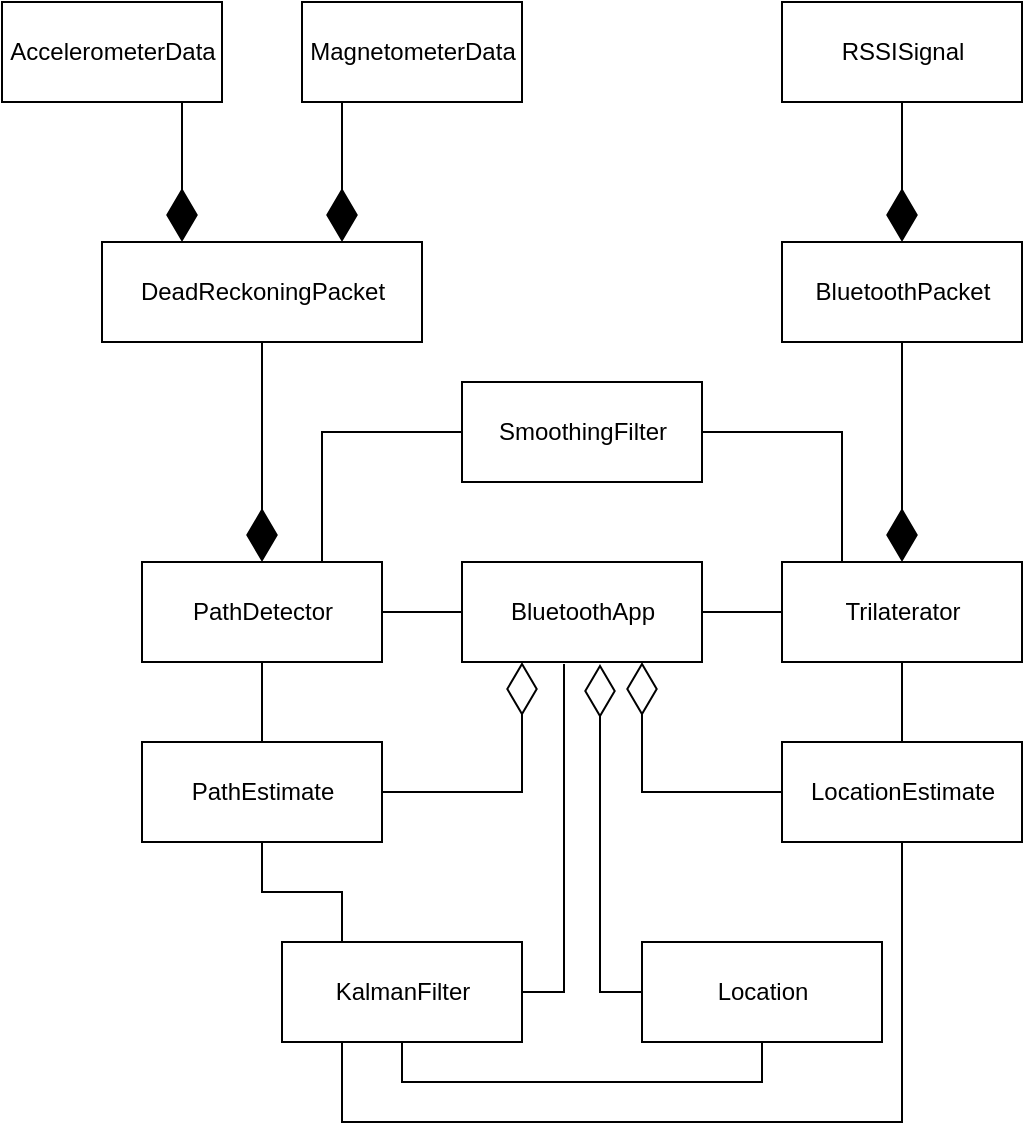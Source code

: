 <mxfile version="13.7.9" type="device"><diagram id="mVz0nvGgMlB4liz4QskL" name="Page-1"><mxGraphModel dx="1422" dy="822" grid="1" gridSize="10" guides="1" tooltips="1" connect="1" arrows="1" fold="1" page="1" pageScale="1" pageWidth="850" pageHeight="1100" math="0" shadow="0"><root><mxCell id="0"/><mxCell id="1" parent="0"/><mxCell id="mBkdYC-WJ8b8P82vH1jR-61" value="AccelerometerData" style="html=1;" vertex="1" parent="1"><mxGeometry x="50" y="40" width="110" height="50" as="geometry"/></mxCell><mxCell id="mBkdYC-WJ8b8P82vH1jR-62" value="MagnetometerData" style="html=1;" vertex="1" parent="1"><mxGeometry x="200" y="40" width="110" height="50" as="geometry"/></mxCell><mxCell id="mBkdYC-WJ8b8P82vH1jR-63" value="RSSISignal" style="html=1;" vertex="1" parent="1"><mxGeometry x="440" y="40" width="120" height="50" as="geometry"/></mxCell><mxCell id="mBkdYC-WJ8b8P82vH1jR-64" value="BluetoothPacket" style="html=1;" vertex="1" parent="1"><mxGeometry x="440" y="160" width="120" height="50" as="geometry"/></mxCell><mxCell id="mBkdYC-WJ8b8P82vH1jR-158" style="edgeStyle=orthogonalEdgeStyle;rounded=0;orthogonalLoop=1;jettySize=auto;html=1;exitX=1;exitY=0.5;exitDx=0;exitDy=0;entryX=0.25;entryY=0;entryDx=0;entryDy=0;startArrow=none;startFill=0;endArrow=none;endFill=0;" edge="1" parent="1" source="mBkdYC-WJ8b8P82vH1jR-65" target="mBkdYC-WJ8b8P82vH1jR-110"><mxGeometry relative="1" as="geometry"/></mxCell><mxCell id="mBkdYC-WJ8b8P82vH1jR-65" value="SmoothingFilter" style="html=1;" vertex="1" parent="1"><mxGeometry x="280" y="230" width="120" height="50" as="geometry"/></mxCell><mxCell id="mBkdYC-WJ8b8P82vH1jR-66" value="DeadReckoningPacket" style="html=1;" vertex="1" parent="1"><mxGeometry x="100" y="160" width="160" height="50" as="geometry"/></mxCell><mxCell id="mBkdYC-WJ8b8P82vH1jR-150" style="edgeStyle=orthogonalEdgeStyle;rounded=0;orthogonalLoop=1;jettySize=auto;html=1;exitX=1;exitY=0.5;exitDx=0;exitDy=0;entryX=0.25;entryY=1;entryDx=0;entryDy=0;endArrow=diamondThin;endFill=0;startArrow=none;startFill=0;endSize=24;" edge="1" parent="1" source="mBkdYC-WJ8b8P82vH1jR-68" target="mBkdYC-WJ8b8P82vH1jR-90"><mxGeometry relative="1" as="geometry"/></mxCell><mxCell id="mBkdYC-WJ8b8P82vH1jR-161" style="edgeStyle=orthogonalEdgeStyle;rounded=0;orthogonalLoop=1;jettySize=auto;html=1;exitX=0.5;exitY=0;exitDx=0;exitDy=0;entryX=0.5;entryY=1;entryDx=0;entryDy=0;startArrow=none;startFill=0;endArrow=none;endFill=0;" edge="1" parent="1" source="mBkdYC-WJ8b8P82vH1jR-68" target="mBkdYC-WJ8b8P82vH1jR-70"><mxGeometry relative="1" as="geometry"/></mxCell><mxCell id="mBkdYC-WJ8b8P82vH1jR-166" style="edgeStyle=orthogonalEdgeStyle;rounded=0;orthogonalLoop=1;jettySize=auto;html=1;exitX=0.5;exitY=1;exitDx=0;exitDy=0;entryX=0.25;entryY=0;entryDx=0;entryDy=0;startArrow=none;startFill=0;endArrow=none;endFill=0;endSize=6;strokeWidth=1;" edge="1" parent="1" source="mBkdYC-WJ8b8P82vH1jR-68" target="mBkdYC-WJ8b8P82vH1jR-72"><mxGeometry relative="1" as="geometry"><Array as="points"><mxPoint x="180" y="485"/><mxPoint x="220" y="485"/></Array></mxGeometry></mxCell><mxCell id="mBkdYC-WJ8b8P82vH1jR-68" value="PathEstimate" style="html=1;" vertex="1" parent="1"><mxGeometry x="120" y="410" width="120" height="50" as="geometry"/></mxCell><mxCell id="mBkdYC-WJ8b8P82vH1jR-144" style="edgeStyle=orthogonalEdgeStyle;rounded=0;orthogonalLoop=1;jettySize=auto;html=1;exitX=1;exitY=0.5;exitDx=0;exitDy=0;entryX=0;entryY=0.5;entryDx=0;entryDy=0;endArrow=none;endFill=0;" edge="1" parent="1" source="mBkdYC-WJ8b8P82vH1jR-70" target="mBkdYC-WJ8b8P82vH1jR-90"><mxGeometry relative="1" as="geometry"/></mxCell><mxCell id="mBkdYC-WJ8b8P82vH1jR-159" style="edgeStyle=orthogonalEdgeStyle;rounded=0;orthogonalLoop=1;jettySize=auto;html=1;exitX=0.75;exitY=0;exitDx=0;exitDy=0;entryX=0;entryY=0.5;entryDx=0;entryDy=0;startArrow=none;startFill=0;endArrow=none;endFill=0;" edge="1" parent="1" source="mBkdYC-WJ8b8P82vH1jR-70" target="mBkdYC-WJ8b8P82vH1jR-65"><mxGeometry relative="1" as="geometry"/></mxCell><mxCell id="mBkdYC-WJ8b8P82vH1jR-70" value="PathDetector" style="html=1;" vertex="1" parent="1"><mxGeometry x="120" y="320" width="120" height="50" as="geometry"/></mxCell><mxCell id="mBkdYC-WJ8b8P82vH1jR-149" style="edgeStyle=orthogonalEdgeStyle;rounded=0;orthogonalLoop=1;jettySize=auto;html=1;exitX=0;exitY=0.5;exitDx=0;exitDy=0;entryX=0.75;entryY=1;entryDx=0;entryDy=0;endArrow=diamondThin;endFill=0;startArrow=none;startFill=0;strokeWidth=1;endSize=24;" edge="1" parent="1" source="mBkdYC-WJ8b8P82vH1jR-71" target="mBkdYC-WJ8b8P82vH1jR-90"><mxGeometry relative="1" as="geometry"/></mxCell><mxCell id="mBkdYC-WJ8b8P82vH1jR-168" style="edgeStyle=orthogonalEdgeStyle;rounded=0;orthogonalLoop=1;jettySize=auto;html=1;exitX=0.5;exitY=1;exitDx=0;exitDy=0;entryX=0.25;entryY=1;entryDx=0;entryDy=0;startArrow=none;startFill=0;endArrow=none;endFill=0;endSize=6;strokeWidth=1;" edge="1" parent="1" source="mBkdYC-WJ8b8P82vH1jR-71" target="mBkdYC-WJ8b8P82vH1jR-72"><mxGeometry relative="1" as="geometry"><Array as="points"><mxPoint x="500" y="600"/><mxPoint x="220" y="600"/></Array></mxGeometry></mxCell><mxCell id="mBkdYC-WJ8b8P82vH1jR-71" value="LocationEstimate" style="html=1;" vertex="1" parent="1"><mxGeometry x="440" y="410" width="120" height="50" as="geometry"/></mxCell><mxCell id="mBkdYC-WJ8b8P82vH1jR-153" style="edgeStyle=orthogonalEdgeStyle;rounded=0;orthogonalLoop=1;jettySize=auto;html=1;exitX=1;exitY=0.5;exitDx=0;exitDy=0;entryX=0.425;entryY=1.02;entryDx=0;entryDy=0;entryPerimeter=0;endArrow=none;endFill=0;" edge="1" parent="1" source="mBkdYC-WJ8b8P82vH1jR-72" target="mBkdYC-WJ8b8P82vH1jR-90"><mxGeometry relative="1" as="geometry"/></mxCell><mxCell id="mBkdYC-WJ8b8P82vH1jR-155" style="edgeStyle=orthogonalEdgeStyle;rounded=0;orthogonalLoop=1;jettySize=auto;html=1;exitX=0.5;exitY=1;exitDx=0;exitDy=0;entryX=0.5;entryY=1;entryDx=0;entryDy=0;endArrow=none;endFill=0;" edge="1" parent="1" source="mBkdYC-WJ8b8P82vH1jR-72" target="mBkdYC-WJ8b8P82vH1jR-73"><mxGeometry relative="1" as="geometry"/></mxCell><mxCell id="mBkdYC-WJ8b8P82vH1jR-72" value="KalmanFilter" style="html=1;" vertex="1" parent="1"><mxGeometry x="190" y="510" width="120" height="50" as="geometry"/></mxCell><mxCell id="mBkdYC-WJ8b8P82vH1jR-73" value="Location" style="html=1;" vertex="1" parent="1"><mxGeometry x="370" y="510" width="120" height="50" as="geometry"/></mxCell><mxCell id="mBkdYC-WJ8b8P82vH1jR-77" value="" style="endArrow=diamondThin;endFill=1;endSize=24;html=1;entryX=0.5;entryY=0;entryDx=0;entryDy=0;exitX=0.5;exitY=1;exitDx=0;exitDy=0;" edge="1" parent="1" source="mBkdYC-WJ8b8P82vH1jR-63" target="mBkdYC-WJ8b8P82vH1jR-64"><mxGeometry width="160" relative="1" as="geometry"><mxPoint x="100" y="610" as="sourcePoint"/><mxPoint x="260" y="610" as="targetPoint"/></mxGeometry></mxCell><mxCell id="mBkdYC-WJ8b8P82vH1jR-143" style="edgeStyle=orthogonalEdgeStyle;rounded=0;orthogonalLoop=1;jettySize=auto;html=1;exitX=1;exitY=0.5;exitDx=0;exitDy=0;entryX=0;entryY=0.5;entryDx=0;entryDy=0;endArrow=none;endFill=0;" edge="1" parent="1" source="mBkdYC-WJ8b8P82vH1jR-90" target="mBkdYC-WJ8b8P82vH1jR-110"><mxGeometry relative="1" as="geometry"/></mxCell><mxCell id="mBkdYC-WJ8b8P82vH1jR-90" value="BluetoothApp" style="html=1;" vertex="1" parent="1"><mxGeometry x="280" y="320" width="120" height="50" as="geometry"/></mxCell><mxCell id="mBkdYC-WJ8b8P82vH1jR-94" value="" style="endArrow=diamondThin;endFill=1;endSize=24;html=1;exitX=0.25;exitY=1;exitDx=0;exitDy=0;entryX=0.75;entryY=0;entryDx=0;entryDy=0;edgeStyle=orthogonalEdgeStyle;rounded=0;" edge="1" parent="1" source="mBkdYC-WJ8b8P82vH1jR-62" target="mBkdYC-WJ8b8P82vH1jR-66"><mxGeometry width="160" relative="1" as="geometry"><mxPoint x="200" y="130" as="sourcePoint"/><mxPoint x="360" y="130" as="targetPoint"/><Array as="points"><mxPoint x="220" y="90"/></Array></mxGeometry></mxCell><mxCell id="mBkdYC-WJ8b8P82vH1jR-96" value="" style="endArrow=diamondThin;endFill=1;endSize=24;html=1;exitX=0.75;exitY=1;exitDx=0;exitDy=0;entryX=0.25;entryY=0;entryDx=0;entryDy=0;edgeStyle=orthogonalEdgeStyle;rounded=0;" edge="1" parent="1" source="mBkdYC-WJ8b8P82vH1jR-61" target="mBkdYC-WJ8b8P82vH1jR-66"><mxGeometry width="160" relative="1" as="geometry"><mxPoint x="-40" y="120" as="sourcePoint"/><mxPoint x="120" y="120" as="targetPoint"/><Array as="points"><mxPoint x="140" y="90"/></Array></mxGeometry></mxCell><mxCell id="mBkdYC-WJ8b8P82vH1jR-156" style="edgeStyle=orthogonalEdgeStyle;rounded=0;orthogonalLoop=1;jettySize=auto;html=1;exitX=0.5;exitY=1;exitDx=0;exitDy=0;entryX=0.5;entryY=0;entryDx=0;entryDy=0;startArrow=none;startFill=0;endArrow=none;endFill=0;" edge="1" parent="1" source="mBkdYC-WJ8b8P82vH1jR-110" target="mBkdYC-WJ8b8P82vH1jR-71"><mxGeometry relative="1" as="geometry"/></mxCell><mxCell id="mBkdYC-WJ8b8P82vH1jR-110" value="Trilaterator" style="html=1;" vertex="1" parent="1"><mxGeometry x="440" y="320" width="120" height="50" as="geometry"/></mxCell><mxCell id="mBkdYC-WJ8b8P82vH1jR-162" value="" style="endArrow=diamondThin;endFill=1;endSize=24;html=1;exitX=0.5;exitY=1;exitDx=0;exitDy=0;entryX=0.5;entryY=0;entryDx=0;entryDy=0;" edge="1" parent="1" source="mBkdYC-WJ8b8P82vH1jR-64" target="mBkdYC-WJ8b8P82vH1jR-110"><mxGeometry width="160" relative="1" as="geometry"><mxPoint x="540" y="280" as="sourcePoint"/><mxPoint x="700" y="280" as="targetPoint"/></mxGeometry></mxCell><mxCell id="mBkdYC-WJ8b8P82vH1jR-163" value="" style="endArrow=diamondThin;endFill=1;endSize=24;html=1;exitX=0.5;exitY=1;exitDx=0;exitDy=0;entryX=0.5;entryY=0;entryDx=0;entryDy=0;" edge="1" parent="1" source="mBkdYC-WJ8b8P82vH1jR-66" target="mBkdYC-WJ8b8P82vH1jR-70"><mxGeometry width="160" relative="1" as="geometry"><mxPoint x="10" y="290" as="sourcePoint"/><mxPoint x="170" y="290" as="targetPoint"/></mxGeometry></mxCell><mxCell id="mBkdYC-WJ8b8P82vH1jR-164" value="" style="endArrow=diamondThin;endFill=0;endSize=24;html=1;entryX=0.575;entryY=1.02;entryDx=0;entryDy=0;entryPerimeter=0;exitX=0;exitY=0.5;exitDx=0;exitDy=0;edgeStyle=orthogonalEdgeStyle;rounded=0;" edge="1" parent="1" source="mBkdYC-WJ8b8P82vH1jR-73" target="mBkdYC-WJ8b8P82vH1jR-90"><mxGeometry width="160" relative="1" as="geometry"><mxPoint x="350" y="470" as="sourcePoint"/><mxPoint x="510" y="470" as="targetPoint"/></mxGeometry></mxCell></root></mxGraphModel></diagram></mxfile>
